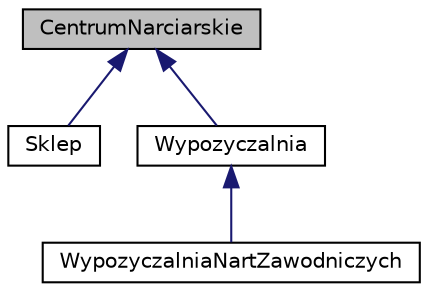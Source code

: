 digraph "CentrumNarciarskie"
{
  edge [fontname="Helvetica",fontsize="10",labelfontname="Helvetica",labelfontsize="10"];
  node [fontname="Helvetica",fontsize="10",shape=record];
  Node0 [label="CentrumNarciarskie",height=0.2,width=0.4,color="black", fillcolor="grey75", style="filled", fontcolor="black"];
  Node0 -> Node1 [dir="back",color="midnightblue",fontsize="10",style="solid",fontname="Helvetica"];
  Node1 [label="Sklep",height=0.2,width=0.4,color="black", fillcolor="white", style="filled",URL="$class_sklep.html"];
  Node0 -> Node2 [dir="back",color="midnightblue",fontsize="10",style="solid",fontname="Helvetica"];
  Node2 [label="Wypozyczalnia",height=0.2,width=0.4,color="black", fillcolor="white", style="filled",URL="$class_wypozyczalnia.html"];
  Node2 -> Node3 [dir="back",color="midnightblue",fontsize="10",style="solid",fontname="Helvetica"];
  Node3 [label="WypozyczalniaNartZawodniczych",height=0.2,width=0.4,color="black", fillcolor="white", style="filled",URL="$class_wypozyczalnia_nart_zawodniczych.html"];
}

